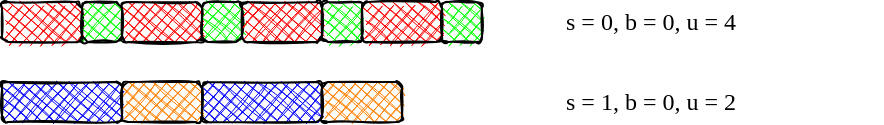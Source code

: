 <mxfile>
    <diagram id="pIsPSVw4wNhW4OB5O9Dt" name="Page-1">
        <mxGraphModel dx="1107" dy="685" grid="1" gridSize="10" guides="1" tooltips="1" connect="1" arrows="1" fold="1" page="1" pageScale="1" pageWidth="850" pageHeight="1100" math="0" shadow="0">
            <root>
                <mxCell id="0"/>
                <mxCell id="1" parent="0"/>
                <mxCell id="333" value="" style="group" parent="1" vertex="1" connectable="0">
                    <mxGeometry x="280" width="160" height="60" as="geometry"/>
                </mxCell>
                <mxCell id="320" value="s = 0, b = 0, u = 4" style="rounded=0;whiteSpace=wrap;html=1;fontFamily=Lucida Console;align=left;strokeColor=none;fillColor=none;" parent="333" vertex="1">
                    <mxGeometry width="160" height="20" as="geometry"/>
                </mxCell>
                <mxCell id="321" value="s = 1, b = 0, u = 2" style="rounded=0;whiteSpace=wrap;html=1;fontFamily=Lucida Console;align=left;strokeColor=none;fillColor=none;" parent="333" vertex="1">
                    <mxGeometry y="40" width="160" height="20" as="geometry"/>
                </mxCell>
                <mxCell id="268" value="" style="rounded=1;whiteSpace=wrap;html=1;fontFamily=Lucida Console;align=right;shadow=0;sketch=1;fillStyle=cross-hatch;fillColor=#FF0000;" parent="1" vertex="1">
                    <mxGeometry width="40" height="20" as="geometry"/>
                </mxCell>
                <mxCell id="269" value="" style="rounded=1;whiteSpace=wrap;html=1;fontFamily=Lucida Console;align=right;shadow=0;sketch=1;fillColor=#00FF00;fillStyle=cross-hatch;" parent="1" vertex="1">
                    <mxGeometry x="40" width="20" height="20" as="geometry"/>
                </mxCell>
                <mxCell id="270" value="" style="rounded=1;whiteSpace=wrap;html=1;fontFamily=Lucida Console;align=right;shadow=0;sketch=1;fillStyle=cross-hatch;fillColor=#0000FF;" parent="1" vertex="1">
                    <mxGeometry y="40" width="60" height="20" as="geometry"/>
                </mxCell>
                <mxCell id="271" value="" style="rounded=1;whiteSpace=wrap;html=1;fontFamily=Lucida Console;align=right;shadow=0;sketch=1;fillStyle=cross-hatch;fillColor=#FF8000;" parent="1" vertex="1">
                    <mxGeometry x="60" y="40" width="40" height="20" as="geometry"/>
                </mxCell>
                <mxCell id="272" value="" style="rounded=1;whiteSpace=wrap;html=1;fontFamily=Lucida Console;align=right;shadow=0;sketch=1;fillStyle=cross-hatch;fillColor=#FF0000;" parent="1" vertex="1">
                    <mxGeometry x="60" width="40" height="20" as="geometry"/>
                </mxCell>
                <mxCell id="273" value="" style="rounded=1;whiteSpace=wrap;html=1;fontFamily=Lucida Console;align=right;shadow=0;sketch=1;fillColor=#00FF00;fillStyle=cross-hatch;" parent="1" vertex="1">
                    <mxGeometry x="100" width="20" height="20" as="geometry"/>
                </mxCell>
                <mxCell id="274" value="" style="rounded=1;whiteSpace=wrap;html=1;fontFamily=Lucida Console;align=right;shadow=0;sketch=1;fillStyle=cross-hatch;fillColor=#FF0000;" parent="1" vertex="1">
                    <mxGeometry x="120" width="40" height="20" as="geometry"/>
                </mxCell>
                <mxCell id="275" value="" style="rounded=1;whiteSpace=wrap;html=1;fontFamily=Lucida Console;align=right;shadow=0;sketch=1;fillColor=#00FF00;fillStyle=cross-hatch;" parent="1" vertex="1">
                    <mxGeometry x="160" width="20" height="20" as="geometry"/>
                </mxCell>
                <mxCell id="276" value="" style="rounded=1;whiteSpace=wrap;html=1;fontFamily=Lucida Console;align=right;shadow=0;sketch=1;fillStyle=cross-hatch;fillColor=#FF0000;" parent="1" vertex="1">
                    <mxGeometry x="180" width="40" height="20" as="geometry"/>
                </mxCell>
                <mxCell id="277" value="" style="rounded=1;whiteSpace=wrap;html=1;fontFamily=Lucida Console;align=right;shadow=0;sketch=1;fillColor=#00FF00;fillStyle=cross-hatch;" parent="1" vertex="1">
                    <mxGeometry x="220" width="20" height="20" as="geometry"/>
                </mxCell>
                <mxCell id="278" value="" style="rounded=1;whiteSpace=wrap;html=1;fontFamily=Lucida Console;align=right;shadow=0;sketch=1;fillStyle=cross-hatch;fillColor=#0000FF;" parent="1" vertex="1">
                    <mxGeometry x="100" y="40" width="60" height="20" as="geometry"/>
                </mxCell>
                <mxCell id="279" value="" style="rounded=1;whiteSpace=wrap;html=1;fontFamily=Lucida Console;align=right;shadow=0;sketch=1;fillStyle=cross-hatch;fillColor=#FF8000;" parent="1" vertex="1">
                    <mxGeometry x="160" y="40" width="40" height="20" as="geometry"/>
                </mxCell>
            </root>
        </mxGraphModel>
    </diagram>
</mxfile>